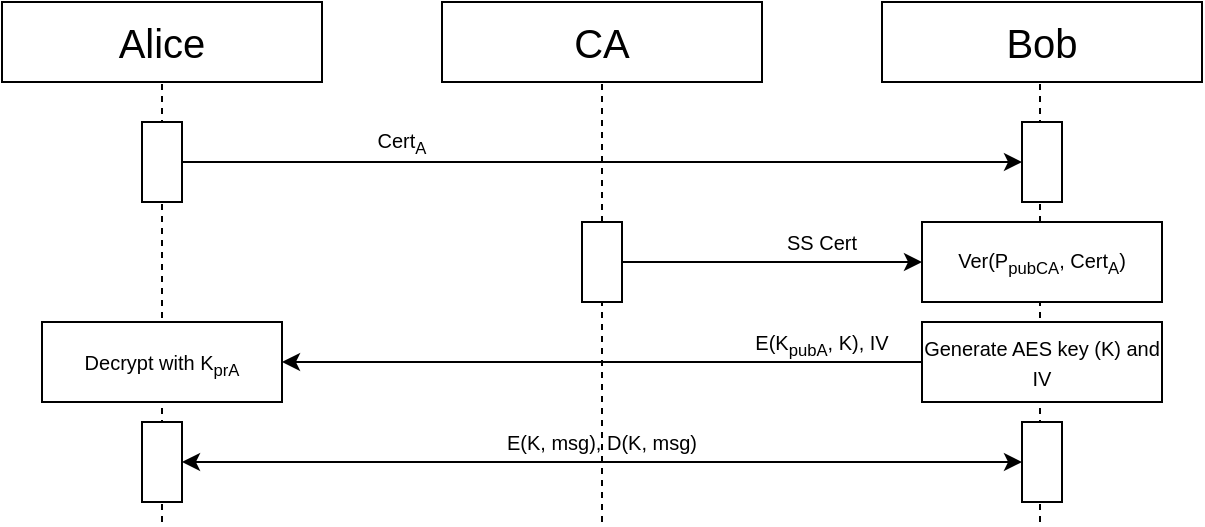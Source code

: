 <mxfile version="12.2.7" type="device" pages="1"><diagram id="-x_R-nRXllClvqlQNXqX" name="Page-1"><mxGraphModel dx="813" dy="443" grid="1" gridSize="10" guides="1" tooltips="1" connect="1" arrows="1" fold="1" page="1" pageScale="1" pageWidth="4681" pageHeight="3300" math="0" shadow="0"><root><mxCell id="0"/><mxCell id="1" parent="0"/><mxCell id="Tl0pGweLyr5gwoz2iCUg-44" value="" style="endArrow=none;dashed=1;html=1;fontSize=10;" parent="1" edge="1"><mxGeometry width="50" height="50" relative="1" as="geometry"><mxPoint x="1359" y="900" as="sourcePoint"/><mxPoint x="1359" y="680" as="targetPoint"/></mxGeometry></mxCell><mxCell id="Tl0pGweLyr5gwoz2iCUg-42" value="" style="endArrow=none;dashed=1;html=1;fontSize=10;" parent="1" edge="1"><mxGeometry width="50" height="50" relative="1" as="geometry"><mxPoint x="920" y="900" as="sourcePoint"/><mxPoint x="920" y="680" as="targetPoint"/></mxGeometry></mxCell><mxCell id="Tl0pGweLyr5gwoz2iCUg-17" value="&lt;font style=&quot;font-size: 20px&quot;&gt;Bob&lt;/font&gt;" style="rounded=0;whiteSpace=wrap;html=1;" parent="1" vertex="1"><mxGeometry x="1280" y="640" width="160" height="40" as="geometry"/></mxCell><mxCell id="Tl0pGweLyr5gwoz2iCUg-25" value="&lt;font style=&quot;font-size: 20px&quot;&gt;Alice&lt;/font&gt;" style="rounded=0;whiteSpace=wrap;html=1;" parent="1" vertex="1"><mxGeometry x="840" y="640" width="160" height="40" as="geometry"/></mxCell><mxCell id="Tl0pGweLyr5gwoz2iCUg-58" value="" style="endArrow=none;dashed=1;html=1;fontSize=10;" parent="1" edge="1"><mxGeometry width="50" height="50" relative="1" as="geometry"><mxPoint x="1140" y="900" as="sourcePoint"/><mxPoint x="1140" y="680" as="targetPoint"/></mxGeometry></mxCell><mxCell id="Tl0pGweLyr5gwoz2iCUg-59" value="&lt;font style=&quot;font-size: 20px&quot;&gt;CA&lt;/font&gt;" style="rounded=0;whiteSpace=wrap;html=1;" parent="1" vertex="1"><mxGeometry x="1060" y="640" width="160" height="40" as="geometry"/></mxCell><mxCell id="Tl0pGweLyr5gwoz2iCUg-64" style="edgeStyle=orthogonalEdgeStyle;rounded=0;orthogonalLoop=1;jettySize=auto;html=1;entryX=0;entryY=0.5;entryDx=0;entryDy=0;fontSize=10;" parent="1" source="Tl0pGweLyr5gwoz2iCUg-60" target="Tl0pGweLyr5gwoz2iCUg-62" edge="1"><mxGeometry relative="1" as="geometry"/></mxCell><mxCell id="Tl0pGweLyr5gwoz2iCUg-60" value="" style="rounded=0;whiteSpace=wrap;html=1;fontSize=10;" parent="1" vertex="1"><mxGeometry x="910" y="700" width="20" height="40" as="geometry"/></mxCell><mxCell id="Tl0pGweLyr5gwoz2iCUg-62" value="" style="rounded=0;whiteSpace=wrap;html=1;fontSize=10;" parent="1" vertex="1"><mxGeometry x="1350" y="700" width="20" height="40" as="geometry"/></mxCell><mxCell id="Tl0pGweLyr5gwoz2iCUg-65" value="Cert&lt;sub&gt;A&lt;/sub&gt;" style="text;html=1;strokeColor=none;fillColor=none;align=center;verticalAlign=middle;whiteSpace=wrap;rounded=0;fontSize=10;" parent="1" vertex="1"><mxGeometry x="960" y="700" width="160" height="20" as="geometry"/></mxCell><mxCell id="Tl0pGweLyr5gwoz2iCUg-70" value="" style="endArrow=none;dashed=1;html=1;fontSize=10;exitX=0.5;exitY=1;exitDx=0;exitDy=0;" parent="1" source="Tl0pGweLyr5gwoz2iCUg-75" edge="1"><mxGeometry width="50" height="50" relative="1" as="geometry"><mxPoint x="1360" y="990" as="sourcePoint"/><mxPoint x="1360" y="790" as="targetPoint"/></mxGeometry></mxCell><mxCell id="Tl0pGweLyr5gwoz2iCUg-73" style="edgeStyle=orthogonalEdgeStyle;rounded=0;orthogonalLoop=1;jettySize=auto;html=1;entryX=0;entryY=0.5;entryDx=0;entryDy=0;fontSize=10;" parent="1" source="Tl0pGweLyr5gwoz2iCUg-71" target="Tl0pGweLyr5gwoz2iCUg-75" edge="1"><mxGeometry relative="1" as="geometry"><mxPoint x="1350.034" y="770.172" as="targetPoint"/></mxGeometry></mxCell><mxCell id="Tl0pGweLyr5gwoz2iCUg-71" value="" style="rounded=0;whiteSpace=wrap;html=1;fontSize=10;" parent="1" vertex="1"><mxGeometry x="1130" y="750" width="20" height="40" as="geometry"/></mxCell><mxCell id="Tl0pGweLyr5gwoz2iCUg-74" value="SS Cert" style="text;html=1;strokeColor=none;fillColor=none;align=center;verticalAlign=middle;whiteSpace=wrap;rounded=0;fontSize=10;" parent="1" vertex="1"><mxGeometry x="1170" y="750" width="160" height="20" as="geometry"/></mxCell><mxCell id="Tl0pGweLyr5gwoz2iCUg-75" value="Ver(P&lt;sub&gt;pubCA&lt;/sub&gt;, Cert&lt;sub&gt;A&lt;/sub&gt;)" style="rounded=0;whiteSpace=wrap;html=1;fontSize=10;" parent="1" vertex="1"><mxGeometry x="1300" y="750" width="120" height="40" as="geometry"/></mxCell><mxCell id="4hNeqBUUwZrwMb0v_l8H-8" style="edgeStyle=orthogonalEdgeStyle;rounded=0;orthogonalLoop=1;jettySize=auto;html=1;entryX=1;entryY=0.5;entryDx=0;entryDy=0;" edge="1" parent="1" source="4hNeqBUUwZrwMb0v_l8H-3" target="4hNeqBUUwZrwMb0v_l8H-5"><mxGeometry relative="1" as="geometry"/></mxCell><mxCell id="4hNeqBUUwZrwMb0v_l8H-3" value="&lt;font style=&quot;font-size: 10px&quot;&gt;Generate AES key (K) and IV&lt;/font&gt;" style="rounded=0;whiteSpace=wrap;html=1;" vertex="1" parent="1"><mxGeometry x="1300" y="800" width="120" height="40" as="geometry"/></mxCell><mxCell id="4hNeqBUUwZrwMb0v_l8H-5" value="&lt;font style=&quot;font-size: 10px&quot;&gt;Decrypt with K&lt;sub&gt;prA&lt;/sub&gt;&lt;/font&gt;" style="rounded=0;whiteSpace=wrap;html=1;" vertex="1" parent="1"><mxGeometry x="860" y="800" width="120" height="40" as="geometry"/></mxCell><mxCell id="4hNeqBUUwZrwMb0v_l8H-10" value="" style="rounded=0;whiteSpace=wrap;html=1;" vertex="1" parent="1"><mxGeometry x="1350" y="850" width="20" height="40" as="geometry"/></mxCell><mxCell id="4hNeqBUUwZrwMb0v_l8H-13" value="" style="rounded=0;whiteSpace=wrap;html=1;" vertex="1" parent="1"><mxGeometry x="910" y="850" width="20" height="40" as="geometry"/></mxCell><mxCell id="4hNeqBUUwZrwMb0v_l8H-14" value="&lt;font style=&quot;font-size: 10px&quot;&gt;E(K, msg), D(K, msg)&lt;/font&gt;" style="text;html=1;strokeColor=none;fillColor=none;align=center;verticalAlign=middle;whiteSpace=wrap;rounded=0;" vertex="1" parent="1"><mxGeometry x="960" y="850" width="360" height="20" as="geometry"/></mxCell><mxCell id="4hNeqBUUwZrwMb0v_l8H-15" value="&lt;font style=&quot;font-size: 10px&quot;&gt;E(K&lt;sub&gt;pubA&lt;/sub&gt;, K), IV&lt;/font&gt;" style="text;html=1;strokeColor=none;fillColor=none;align=center;verticalAlign=middle;whiteSpace=wrap;rounded=0;" vertex="1" parent="1"><mxGeometry x="1155" y="800" width="190" height="20" as="geometry"/></mxCell><mxCell id="4hNeqBUUwZrwMb0v_l8H-18" value="" style="endArrow=classic;startArrow=classic;html=1;exitX=1;exitY=0.5;exitDx=0;exitDy=0;entryX=0;entryY=0.5;entryDx=0;entryDy=0;" edge="1" parent="1" source="4hNeqBUUwZrwMb0v_l8H-13" target="4hNeqBUUwZrwMb0v_l8H-10"><mxGeometry width="50" height="50" relative="1" as="geometry"><mxPoint x="960" y="890" as="sourcePoint"/><mxPoint x="1020" y="890" as="targetPoint"/></mxGeometry></mxCell></root></mxGraphModel></diagram></mxfile>